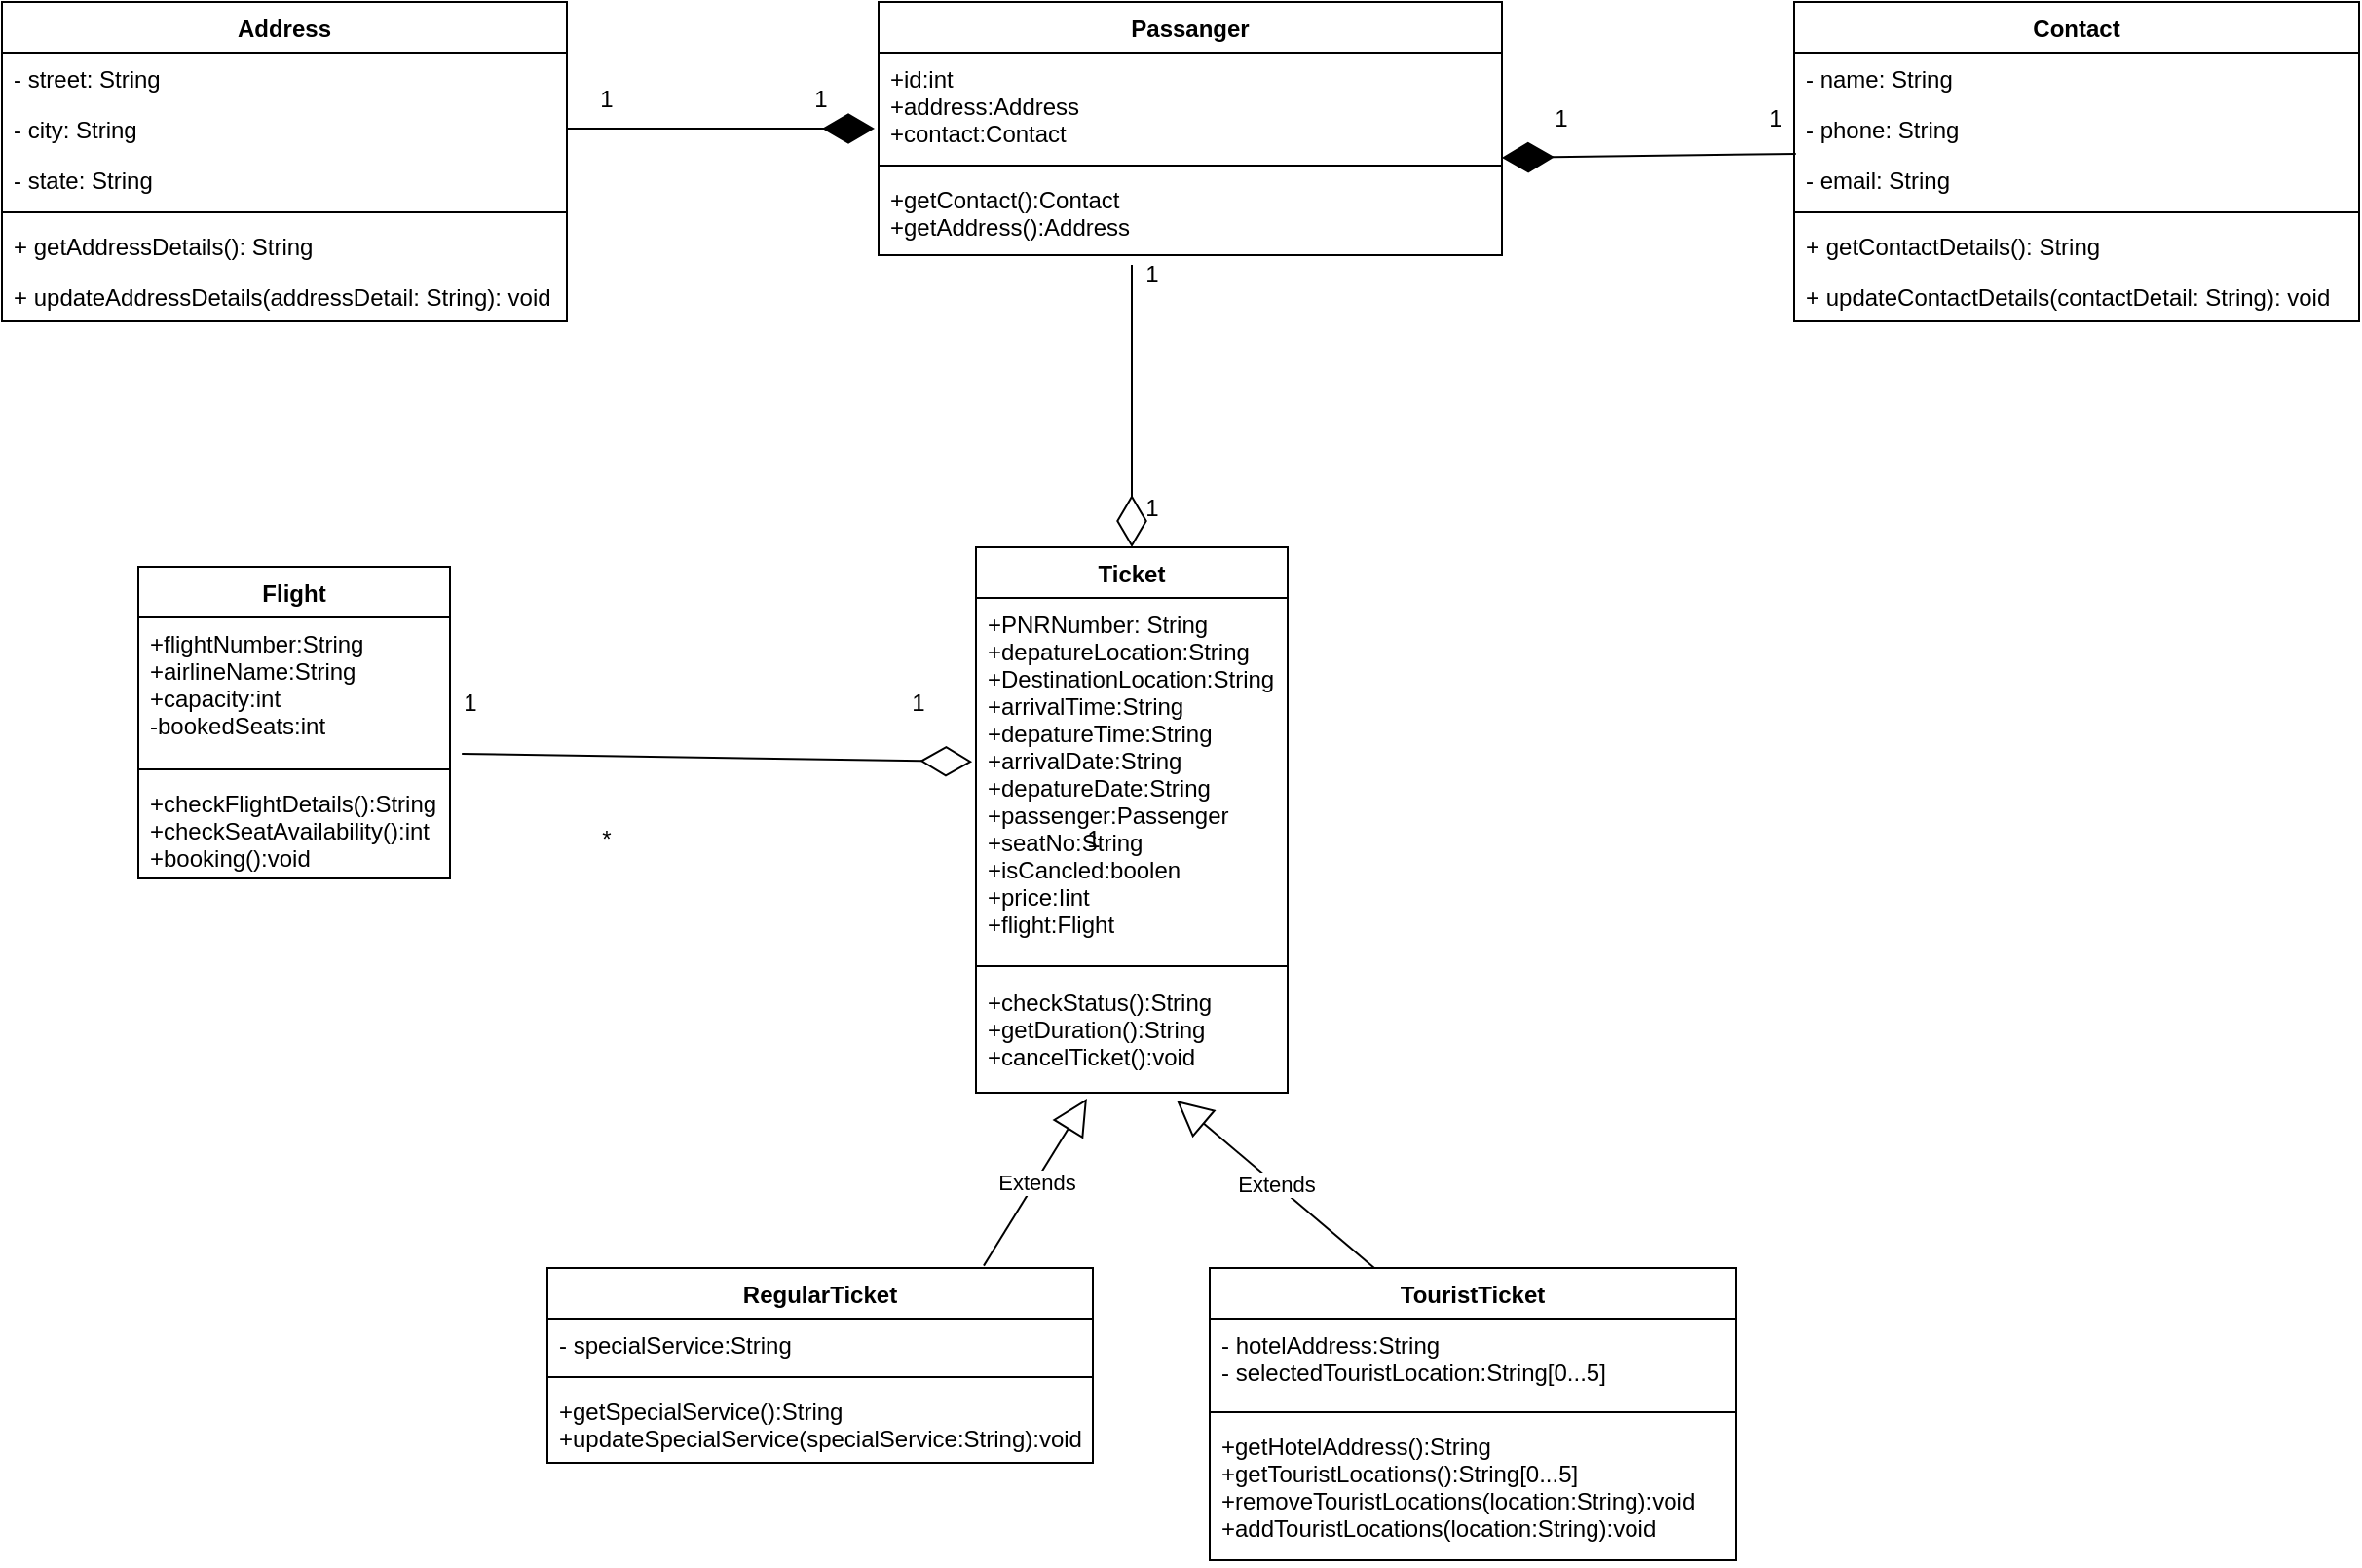 <mxfile version="14.1.8" type="device"><diagram id="C5RBs43oDa-KdzZeNtuy" name="Page-1"><mxGraphModel dx="1422" dy="822" grid="1" gridSize="10" guides="1" tooltips="1" connect="1" arrows="1" fold="1" page="1" pageScale="1" pageWidth="827" pageHeight="1169" math="0" shadow="0"><root><mxCell id="WIyWlLk6GJQsqaUBKTNV-0"/><mxCell id="WIyWlLk6GJQsqaUBKTNV-1" parent="WIyWlLk6GJQsqaUBKTNV-0"/><mxCell id="Oe3OScPTTvdRMhkjwajt-0" value="Passanger" style="swimlane;fontStyle=1;align=center;verticalAlign=top;childLayout=stackLayout;horizontal=1;startSize=26;horizontalStack=0;resizeParent=1;resizeParentMax=0;resizeLast=0;collapsible=1;marginBottom=0;" parent="WIyWlLk6GJQsqaUBKTNV-1" vertex="1"><mxGeometry x="460" y="260" width="320" height="130" as="geometry"/></mxCell><mxCell id="Oe3OScPTTvdRMhkjwajt-1" value="+id:int&#10;+address:Address&#10;+contact:Contact" style="text;strokeColor=none;fillColor=none;align=left;verticalAlign=top;spacingLeft=4;spacingRight=4;overflow=hidden;rotatable=0;points=[[0,0.5],[1,0.5]];portConstraint=eastwest;" parent="Oe3OScPTTvdRMhkjwajt-0" vertex="1"><mxGeometry y="26" width="320" height="54" as="geometry"/></mxCell><mxCell id="Oe3OScPTTvdRMhkjwajt-2" value="" style="line;strokeWidth=1;fillColor=none;align=left;verticalAlign=middle;spacingTop=-1;spacingLeft=3;spacingRight=3;rotatable=0;labelPosition=right;points=[];portConstraint=eastwest;" parent="Oe3OScPTTvdRMhkjwajt-0" vertex="1"><mxGeometry y="80" width="320" height="8" as="geometry"/></mxCell><mxCell id="Oe3OScPTTvdRMhkjwajt-3" value="+getContact():Contact&#10;+getAddress():Address" style="text;strokeColor=none;fillColor=none;align=left;verticalAlign=top;spacingLeft=4;spacingRight=4;overflow=hidden;rotatable=0;points=[[0,0.5],[1,0.5]];portConstraint=eastwest;" parent="Oe3OScPTTvdRMhkjwajt-0" vertex="1"><mxGeometry y="88" width="320" height="42" as="geometry"/></mxCell><mxCell id="Oe3OScPTTvdRMhkjwajt-4" value="RegularTicket" style="swimlane;fontStyle=1;align=center;verticalAlign=top;childLayout=stackLayout;horizontal=1;startSize=26;horizontalStack=0;resizeParent=1;resizeParentMax=0;resizeLast=0;collapsible=1;marginBottom=0;" parent="WIyWlLk6GJQsqaUBKTNV-1" vertex="1"><mxGeometry x="290" y="910" width="280" height="100" as="geometry"/></mxCell><mxCell id="Oe3OScPTTvdRMhkjwajt-5" value="- specialService:String" style="text;strokeColor=none;fillColor=none;align=left;verticalAlign=top;spacingLeft=4;spacingRight=4;overflow=hidden;rotatable=0;points=[[0,0.5],[1,0.5]];portConstraint=eastwest;" parent="Oe3OScPTTvdRMhkjwajt-4" vertex="1"><mxGeometry y="26" width="280" height="26" as="geometry"/></mxCell><mxCell id="Oe3OScPTTvdRMhkjwajt-6" value="" style="line;strokeWidth=1;fillColor=none;align=left;verticalAlign=middle;spacingTop=-1;spacingLeft=3;spacingRight=3;rotatable=0;labelPosition=right;points=[];portConstraint=eastwest;" parent="Oe3OScPTTvdRMhkjwajt-4" vertex="1"><mxGeometry y="52" width="280" height="8" as="geometry"/></mxCell><mxCell id="Oe3OScPTTvdRMhkjwajt-7" value="+getSpecialService():String&#10;+updateSpecialService(specialService:String):void" style="text;strokeColor=none;fillColor=none;align=left;verticalAlign=top;spacingLeft=4;spacingRight=4;overflow=hidden;rotatable=0;points=[[0,0.5],[1,0.5]];portConstraint=eastwest;" parent="Oe3OScPTTvdRMhkjwajt-4" vertex="1"><mxGeometry y="60" width="280" height="40" as="geometry"/></mxCell><mxCell id="Oe3OScPTTvdRMhkjwajt-8" value="Ticket" style="swimlane;fontStyle=1;align=center;verticalAlign=top;childLayout=stackLayout;horizontal=1;startSize=26;horizontalStack=0;resizeParent=1;resizeParentMax=0;resizeLast=0;collapsible=1;marginBottom=0;" parent="WIyWlLk6GJQsqaUBKTNV-1" vertex="1"><mxGeometry x="510" y="540" width="160" height="280" as="geometry"/></mxCell><mxCell id="Oe3OScPTTvdRMhkjwajt-9" value="+PNRNumber: String&#10;+depatureLocation:String&#10;+DestinationLocation:String&#10;+arrivalTime:String&#10;+depatureTime:String&#10;+arrivalDate:String&#10;+depatureDate:String&#10;+passenger:Passenger&#10;+seatNo:String&#10;+isCancled:boolen&#10;+price:Iint&#10;+flight:Flight" style="text;strokeColor=none;fillColor=none;align=left;verticalAlign=top;spacingLeft=4;spacingRight=4;overflow=hidden;rotatable=0;points=[[0,0.5],[1,0.5]];portConstraint=eastwest;" parent="Oe3OScPTTvdRMhkjwajt-8" vertex="1"><mxGeometry y="26" width="160" height="184" as="geometry"/></mxCell><mxCell id="Oe3OScPTTvdRMhkjwajt-10" value="" style="line;strokeWidth=1;fillColor=none;align=left;verticalAlign=middle;spacingTop=-1;spacingLeft=3;spacingRight=3;rotatable=0;labelPosition=right;points=[];portConstraint=eastwest;" parent="Oe3OScPTTvdRMhkjwajt-8" vertex="1"><mxGeometry y="210" width="160" height="10" as="geometry"/></mxCell><mxCell id="Oe3OScPTTvdRMhkjwajt-11" value="+checkStatus():String&#10;+getDuration():String&#10;+cancelTicket():void" style="text;strokeColor=none;fillColor=none;align=left;verticalAlign=top;spacingLeft=4;spacingRight=4;overflow=hidden;rotatable=0;points=[[0,0.5],[1,0.5]];portConstraint=eastwest;" parent="Oe3OScPTTvdRMhkjwajt-8" vertex="1"><mxGeometry y="220" width="160" height="60" as="geometry"/></mxCell><mxCell id="Oe3OScPTTvdRMhkjwajt-12" value="TouristTicket" style="swimlane;fontStyle=1;align=center;verticalAlign=top;childLayout=stackLayout;horizontal=1;startSize=26;horizontalStack=0;resizeParent=1;resizeParentMax=0;resizeLast=0;collapsible=1;marginBottom=0;" parent="WIyWlLk6GJQsqaUBKTNV-1" vertex="1"><mxGeometry x="630" y="910" width="270" height="150" as="geometry"/></mxCell><mxCell id="Oe3OScPTTvdRMhkjwajt-13" value="- hotelAddress:String&#10;- selectedTouristLocation:String[0...5]" style="text;strokeColor=none;fillColor=none;align=left;verticalAlign=top;spacingLeft=4;spacingRight=4;overflow=hidden;rotatable=0;points=[[0,0.5],[1,0.5]];portConstraint=eastwest;" parent="Oe3OScPTTvdRMhkjwajt-12" vertex="1"><mxGeometry y="26" width="270" height="44" as="geometry"/></mxCell><mxCell id="Oe3OScPTTvdRMhkjwajt-14" value="" style="line;strokeWidth=1;fillColor=none;align=left;verticalAlign=middle;spacingTop=-1;spacingLeft=3;spacingRight=3;rotatable=0;labelPosition=right;points=[];portConstraint=eastwest;" parent="Oe3OScPTTvdRMhkjwajt-12" vertex="1"><mxGeometry y="70" width="270" height="8" as="geometry"/></mxCell><mxCell id="Oe3OScPTTvdRMhkjwajt-15" value="+getHotelAddress():String&#10;+getTouristLocations():String[0...5]&#10;+removeTouristLocations(location:String):void&#10;+addTouristLocations(location:String):void" style="text;strokeColor=none;fillColor=none;align=left;verticalAlign=top;spacingLeft=4;spacingRight=4;overflow=hidden;rotatable=0;points=[[0,0.5],[1,0.5]];portConstraint=eastwest;" parent="Oe3OScPTTvdRMhkjwajt-12" vertex="1"><mxGeometry y="78" width="270" height="72" as="geometry"/></mxCell><mxCell id="Oe3OScPTTvdRMhkjwajt-16" value="Flight" style="swimlane;fontStyle=1;align=center;verticalAlign=top;childLayout=stackLayout;horizontal=1;startSize=26;horizontalStack=0;resizeParent=1;resizeParentMax=0;resizeLast=0;collapsible=1;marginBottom=0;" parent="WIyWlLk6GJQsqaUBKTNV-1" vertex="1"><mxGeometry x="80" y="550" width="160" height="160" as="geometry"/></mxCell><mxCell id="Oe3OScPTTvdRMhkjwajt-17" value="+flightNumber:String&#10;+airlineName:String&#10;+capacity:int&#10;-bookedSeats:int" style="text;strokeColor=none;fillColor=none;align=left;verticalAlign=top;spacingLeft=4;spacingRight=4;overflow=hidden;rotatable=0;points=[[0,0.5],[1,0.5]];portConstraint=eastwest;" parent="Oe3OScPTTvdRMhkjwajt-16" vertex="1"><mxGeometry y="26" width="160" height="74" as="geometry"/></mxCell><mxCell id="Oe3OScPTTvdRMhkjwajt-18" value="" style="line;strokeWidth=1;fillColor=none;align=left;verticalAlign=middle;spacingTop=-1;spacingLeft=3;spacingRight=3;rotatable=0;labelPosition=right;points=[];portConstraint=eastwest;" parent="Oe3OScPTTvdRMhkjwajt-16" vertex="1"><mxGeometry y="100" width="160" height="8" as="geometry"/></mxCell><mxCell id="Oe3OScPTTvdRMhkjwajt-19" value="+checkFlightDetails():String&#10;+checkSeatAvailability():int&#10;+booking():void" style="text;strokeColor=none;fillColor=none;align=left;verticalAlign=top;spacingLeft=4;spacingRight=4;overflow=hidden;rotatable=0;points=[[0,0.5],[1,0.5]];portConstraint=eastwest;" parent="Oe3OScPTTvdRMhkjwajt-16" vertex="1"><mxGeometry y="108" width="160" height="52" as="geometry"/></mxCell><mxCell id="Oe3OScPTTvdRMhkjwajt-35" value="Extends" style="endArrow=block;endSize=16;endFill=0;html=1;exitX=0.313;exitY=0;exitDx=0;exitDy=0;exitPerimeter=0;entryX=0.644;entryY=1.067;entryDx=0;entryDy=0;entryPerimeter=0;" parent="WIyWlLk6GJQsqaUBKTNV-1" source="Oe3OScPTTvdRMhkjwajt-12" target="Oe3OScPTTvdRMhkjwajt-11" edge="1"><mxGeometry width="160" relative="1" as="geometry"><mxPoint x="330" y="760" as="sourcePoint"/><mxPoint x="960" y="833" as="targetPoint"/></mxGeometry></mxCell><mxCell id="Oe3OScPTTvdRMhkjwajt-36" value="Extends" style="endArrow=block;endSize=16;endFill=0;html=1;exitX=0.8;exitY=-0.012;exitDx=0;exitDy=0;exitPerimeter=0;entryX=0.356;entryY=1.05;entryDx=0;entryDy=0;entryPerimeter=0;" parent="WIyWlLk6GJQsqaUBKTNV-1" source="Oe3OScPTTvdRMhkjwajt-4" target="Oe3OScPTTvdRMhkjwajt-11" edge="1"><mxGeometry width="160" relative="1" as="geometry"><mxPoint x="330" y="760" as="sourcePoint"/><mxPoint x="940" y="834" as="targetPoint"/></mxGeometry></mxCell><mxCell id="Oe3OScPTTvdRMhkjwajt-37" value="Address" style="swimlane;fontStyle=1;align=center;verticalAlign=top;childLayout=stackLayout;horizontal=1;startSize=26;horizontalStack=0;resizeParent=1;resizeParentMax=0;resizeLast=0;collapsible=1;marginBottom=0;" parent="WIyWlLk6GJQsqaUBKTNV-1" vertex="1"><mxGeometry x="10" y="260" width="290" height="164" as="geometry"><mxRectangle x="200" y="120" width="80" height="26" as="alternateBounds"/></mxGeometry></mxCell><mxCell id="Oe3OScPTTvdRMhkjwajt-38" value="- street: String" style="text;strokeColor=none;fillColor=none;align=left;verticalAlign=top;spacingLeft=4;spacingRight=4;overflow=hidden;rotatable=0;points=[[0,0.5],[1,0.5]];portConstraint=eastwest;" parent="Oe3OScPTTvdRMhkjwajt-37" vertex="1"><mxGeometry y="26" width="290" height="26" as="geometry"/></mxCell><mxCell id="Oe3OScPTTvdRMhkjwajt-39" value="- city: String" style="text;strokeColor=none;fillColor=none;align=left;verticalAlign=top;spacingLeft=4;spacingRight=4;overflow=hidden;rotatable=0;points=[[0,0.5],[1,0.5]];portConstraint=eastwest;" parent="Oe3OScPTTvdRMhkjwajt-37" vertex="1"><mxGeometry y="52" width="290" height="26" as="geometry"/></mxCell><mxCell id="Oe3OScPTTvdRMhkjwajt-40" value="- state: String" style="text;strokeColor=none;fillColor=none;align=left;verticalAlign=top;spacingLeft=4;spacingRight=4;overflow=hidden;rotatable=0;points=[[0,0.5],[1,0.5]];portConstraint=eastwest;" parent="Oe3OScPTTvdRMhkjwajt-37" vertex="1"><mxGeometry y="78" width="290" height="26" as="geometry"/></mxCell><mxCell id="Oe3OScPTTvdRMhkjwajt-41" value="" style="line;strokeWidth=1;fillColor=none;align=left;verticalAlign=middle;spacingTop=-1;spacingLeft=3;spacingRight=3;rotatable=0;labelPosition=right;points=[];portConstraint=eastwest;" parent="Oe3OScPTTvdRMhkjwajt-37" vertex="1"><mxGeometry y="104" width="290" height="8" as="geometry"/></mxCell><mxCell id="Oe3OScPTTvdRMhkjwajt-42" value="+ getAddressDetails(): String" style="text;strokeColor=none;fillColor=none;align=left;verticalAlign=top;spacingLeft=4;spacingRight=4;overflow=hidden;rotatable=0;points=[[0,0.5],[1,0.5]];portConstraint=eastwest;" parent="Oe3OScPTTvdRMhkjwajt-37" vertex="1"><mxGeometry y="112" width="290" height="26" as="geometry"/></mxCell><mxCell id="Oe3OScPTTvdRMhkjwajt-43" value="+ updateAddressDetails(addressDetail: String): void" style="text;strokeColor=none;fillColor=none;align=left;verticalAlign=top;spacingLeft=4;spacingRight=4;overflow=hidden;rotatable=0;points=[[0,0.5],[1,0.5]];portConstraint=eastwest;" parent="Oe3OScPTTvdRMhkjwajt-37" vertex="1"><mxGeometry y="138" width="290" height="26" as="geometry"/></mxCell><mxCell id="Oe3OScPTTvdRMhkjwajt-44" value="Contact" style="swimlane;fontStyle=1;align=center;verticalAlign=top;childLayout=stackLayout;horizontal=1;startSize=26;horizontalStack=0;resizeParent=1;resizeParentMax=0;resizeLast=0;collapsible=1;marginBottom=0;" parent="WIyWlLk6GJQsqaUBKTNV-1" vertex="1"><mxGeometry x="930" y="260" width="290" height="164" as="geometry"><mxRectangle x="200" y="120" width="80" height="26" as="alternateBounds"/></mxGeometry></mxCell><mxCell id="Oe3OScPTTvdRMhkjwajt-45" value="- name: String" style="text;strokeColor=none;fillColor=none;align=left;verticalAlign=top;spacingLeft=4;spacingRight=4;overflow=hidden;rotatable=0;points=[[0,0.5],[1,0.5]];portConstraint=eastwest;" parent="Oe3OScPTTvdRMhkjwajt-44" vertex="1"><mxGeometry y="26" width="290" height="26" as="geometry"/></mxCell><mxCell id="Oe3OScPTTvdRMhkjwajt-46" value="- phone: String" style="text;strokeColor=none;fillColor=none;align=left;verticalAlign=top;spacingLeft=4;spacingRight=4;overflow=hidden;rotatable=0;points=[[0,0.5],[1,0.5]];portConstraint=eastwest;" parent="Oe3OScPTTvdRMhkjwajt-44" vertex="1"><mxGeometry y="52" width="290" height="26" as="geometry"/></mxCell><mxCell id="Oe3OScPTTvdRMhkjwajt-47" value="- email: String" style="text;strokeColor=none;fillColor=none;align=left;verticalAlign=top;spacingLeft=4;spacingRight=4;overflow=hidden;rotatable=0;points=[[0,0.5],[1,0.5]];portConstraint=eastwest;" parent="Oe3OScPTTvdRMhkjwajt-44" vertex="1"><mxGeometry y="78" width="290" height="26" as="geometry"/></mxCell><mxCell id="Oe3OScPTTvdRMhkjwajt-48" value="" style="line;strokeWidth=1;fillColor=none;align=left;verticalAlign=middle;spacingTop=-1;spacingLeft=3;spacingRight=3;rotatable=0;labelPosition=right;points=[];portConstraint=eastwest;" parent="Oe3OScPTTvdRMhkjwajt-44" vertex="1"><mxGeometry y="104" width="290" height="8" as="geometry"/></mxCell><mxCell id="Oe3OScPTTvdRMhkjwajt-49" value="+ getContactDetails(): String" style="text;strokeColor=none;fillColor=none;align=left;verticalAlign=top;spacingLeft=4;spacingRight=4;overflow=hidden;rotatable=0;points=[[0,0.5],[1,0.5]];portConstraint=eastwest;" parent="Oe3OScPTTvdRMhkjwajt-44" vertex="1"><mxGeometry y="112" width="290" height="26" as="geometry"/></mxCell><mxCell id="Oe3OScPTTvdRMhkjwajt-50" value="+ updateContactDetails(contactDetail: String): void" style="text;strokeColor=none;fillColor=none;align=left;verticalAlign=top;spacingLeft=4;spacingRight=4;overflow=hidden;rotatable=0;points=[[0,0.5],[1,0.5]];portConstraint=eastwest;" parent="Oe3OScPTTvdRMhkjwajt-44" vertex="1"><mxGeometry y="138" width="290" height="26" as="geometry"/></mxCell><mxCell id="Oe3OScPTTvdRMhkjwajt-51" value="" style="endArrow=diamondThin;endFill=1;endSize=24;html=1;exitX=1;exitY=0.5;exitDx=0;exitDy=0;" parent="WIyWlLk6GJQsqaUBKTNV-1" source="Oe3OScPTTvdRMhkjwajt-39" edge="1"><mxGeometry width="160" relative="1" as="geometry"><mxPoint x="370" y="170" as="sourcePoint"/><mxPoint x="458" y="325" as="targetPoint"/><Array as="points"/></mxGeometry></mxCell><mxCell id="Oe3OScPTTvdRMhkjwajt-52" value="1" style="text;html=1;align=center;verticalAlign=middle;resizable=0;points=[];autosize=1;" parent="WIyWlLk6GJQsqaUBKTNV-1" vertex="1"><mxGeometry x="310" y="300" width="20" height="20" as="geometry"/></mxCell><mxCell id="Oe3OScPTTvdRMhkjwajt-53" value="1" style="text;html=1;align=center;verticalAlign=middle;resizable=0;points=[];autosize=1;" parent="WIyWlLk6GJQsqaUBKTNV-1" vertex="1"><mxGeometry x="420" y="300" width="20" height="20" as="geometry"/></mxCell><mxCell id="Oe3OScPTTvdRMhkjwajt-54" value="" style="endArrow=diamondThin;endFill=1;endSize=24;html=1;exitX=0.003;exitY=1;exitDx=0;exitDy=0;exitPerimeter=0;" parent="WIyWlLk6GJQsqaUBKTNV-1" source="Oe3OScPTTvdRMhkjwajt-46" edge="1"><mxGeometry width="160" relative="1" as="geometry"><mxPoint x="590" y="340" as="sourcePoint"/><mxPoint x="780" y="340" as="targetPoint"/></mxGeometry></mxCell><mxCell id="Oe3OScPTTvdRMhkjwajt-55" value="1" style="text;html=1;align=center;verticalAlign=middle;resizable=0;points=[];autosize=1;" parent="WIyWlLk6GJQsqaUBKTNV-1" vertex="1"><mxGeometry x="800" y="310" width="20" height="20" as="geometry"/></mxCell><mxCell id="Oe3OScPTTvdRMhkjwajt-56" value="1" style="text;html=1;align=center;verticalAlign=middle;resizable=0;points=[];autosize=1;" parent="WIyWlLk6GJQsqaUBKTNV-1" vertex="1"><mxGeometry x="910" y="310" width="20" height="20" as="geometry"/></mxCell><mxCell id="Oe3OScPTTvdRMhkjwajt-58" value="" style="endArrow=diamondThin;endFill=0;endSize=24;html=1;exitX=1.038;exitY=0.946;exitDx=0;exitDy=0;exitPerimeter=0;entryX=-0.012;entryY=0.457;entryDx=0;entryDy=0;entryPerimeter=0;" parent="WIyWlLk6GJQsqaUBKTNV-1" source="Oe3OScPTTvdRMhkjwajt-17" target="Oe3OScPTTvdRMhkjwajt-9" edge="1"><mxGeometry width="160" relative="1" as="geometry"><mxPoint x="270" y="510" as="sourcePoint"/><mxPoint x="830" y="716" as="targetPoint"/></mxGeometry></mxCell><mxCell id="Oe3OScPTTvdRMhkjwajt-59" value="*" style="text;html=1;align=center;verticalAlign=middle;resizable=0;points=[];autosize=1;" parent="WIyWlLk6GJQsqaUBKTNV-1" vertex="1"><mxGeometry x="310" y="680" width="20" height="20" as="geometry"/></mxCell><mxCell id="Oe3OScPTTvdRMhkjwajt-60" value="1" style="text;html=1;align=center;verticalAlign=middle;resizable=0;points=[];autosize=1;" parent="WIyWlLk6GJQsqaUBKTNV-1" vertex="1"><mxGeometry x="560" y="680" width="20" height="20" as="geometry"/></mxCell><mxCell id="Oe3OScPTTvdRMhkjwajt-64" value="1" style="text;html=1;align=center;verticalAlign=middle;resizable=0;points=[];autosize=1;" parent="WIyWlLk6GJQsqaUBKTNV-1" vertex="1"><mxGeometry x="240" y="610" width="20" height="20" as="geometry"/></mxCell><mxCell id="Oe3OScPTTvdRMhkjwajt-65" value="1" style="text;html=1;align=center;verticalAlign=middle;resizable=0;points=[];autosize=1;" parent="WIyWlLk6GJQsqaUBKTNV-1" vertex="1"><mxGeometry x="470" y="610" width="20" height="20" as="geometry"/></mxCell><mxCell id="Oe3OScPTTvdRMhkjwajt-66" value="" style="endArrow=diamondThin;endFill=0;endSize=24;html=1;entryX=0.5;entryY=0;entryDx=0;entryDy=0;" parent="WIyWlLk6GJQsqaUBKTNV-1" target="Oe3OScPTTvdRMhkjwajt-8" edge="1"><mxGeometry width="160" relative="1" as="geometry"><mxPoint x="590" y="395" as="sourcePoint"/><mxPoint x="600" y="590" as="targetPoint"/></mxGeometry></mxCell><mxCell id="Oe3OScPTTvdRMhkjwajt-67" value="1" style="text;html=1;align=center;verticalAlign=middle;resizable=0;points=[];autosize=1;" parent="WIyWlLk6GJQsqaUBKTNV-1" vertex="1"><mxGeometry x="590" y="390" width="20" height="20" as="geometry"/></mxCell><mxCell id="Oe3OScPTTvdRMhkjwajt-68" value="1" style="text;html=1;align=center;verticalAlign=middle;resizable=0;points=[];autosize=1;" parent="WIyWlLk6GJQsqaUBKTNV-1" vertex="1"><mxGeometry x="590" y="510" width="20" height="20" as="geometry"/></mxCell></root></mxGraphModel></diagram></mxfile>